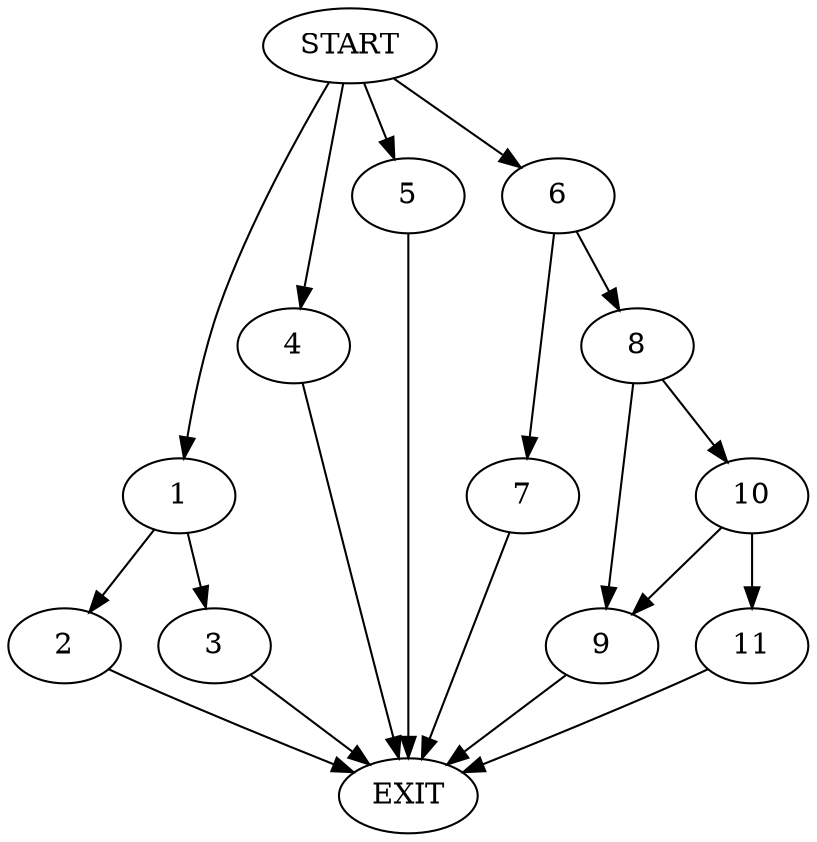 digraph {
0 [label="START"]
12 [label="EXIT"]
0 -> 1
1 -> 2
1 -> 3
2 -> 12
3 -> 12
0 -> 4
4 -> 12
0 -> 5
5 -> 12
0 -> 6
6 -> 7
6 -> 8
8 -> 9
8 -> 10
7 -> 12
9 -> 12
10 -> 9
10 -> 11
11 -> 12
}
